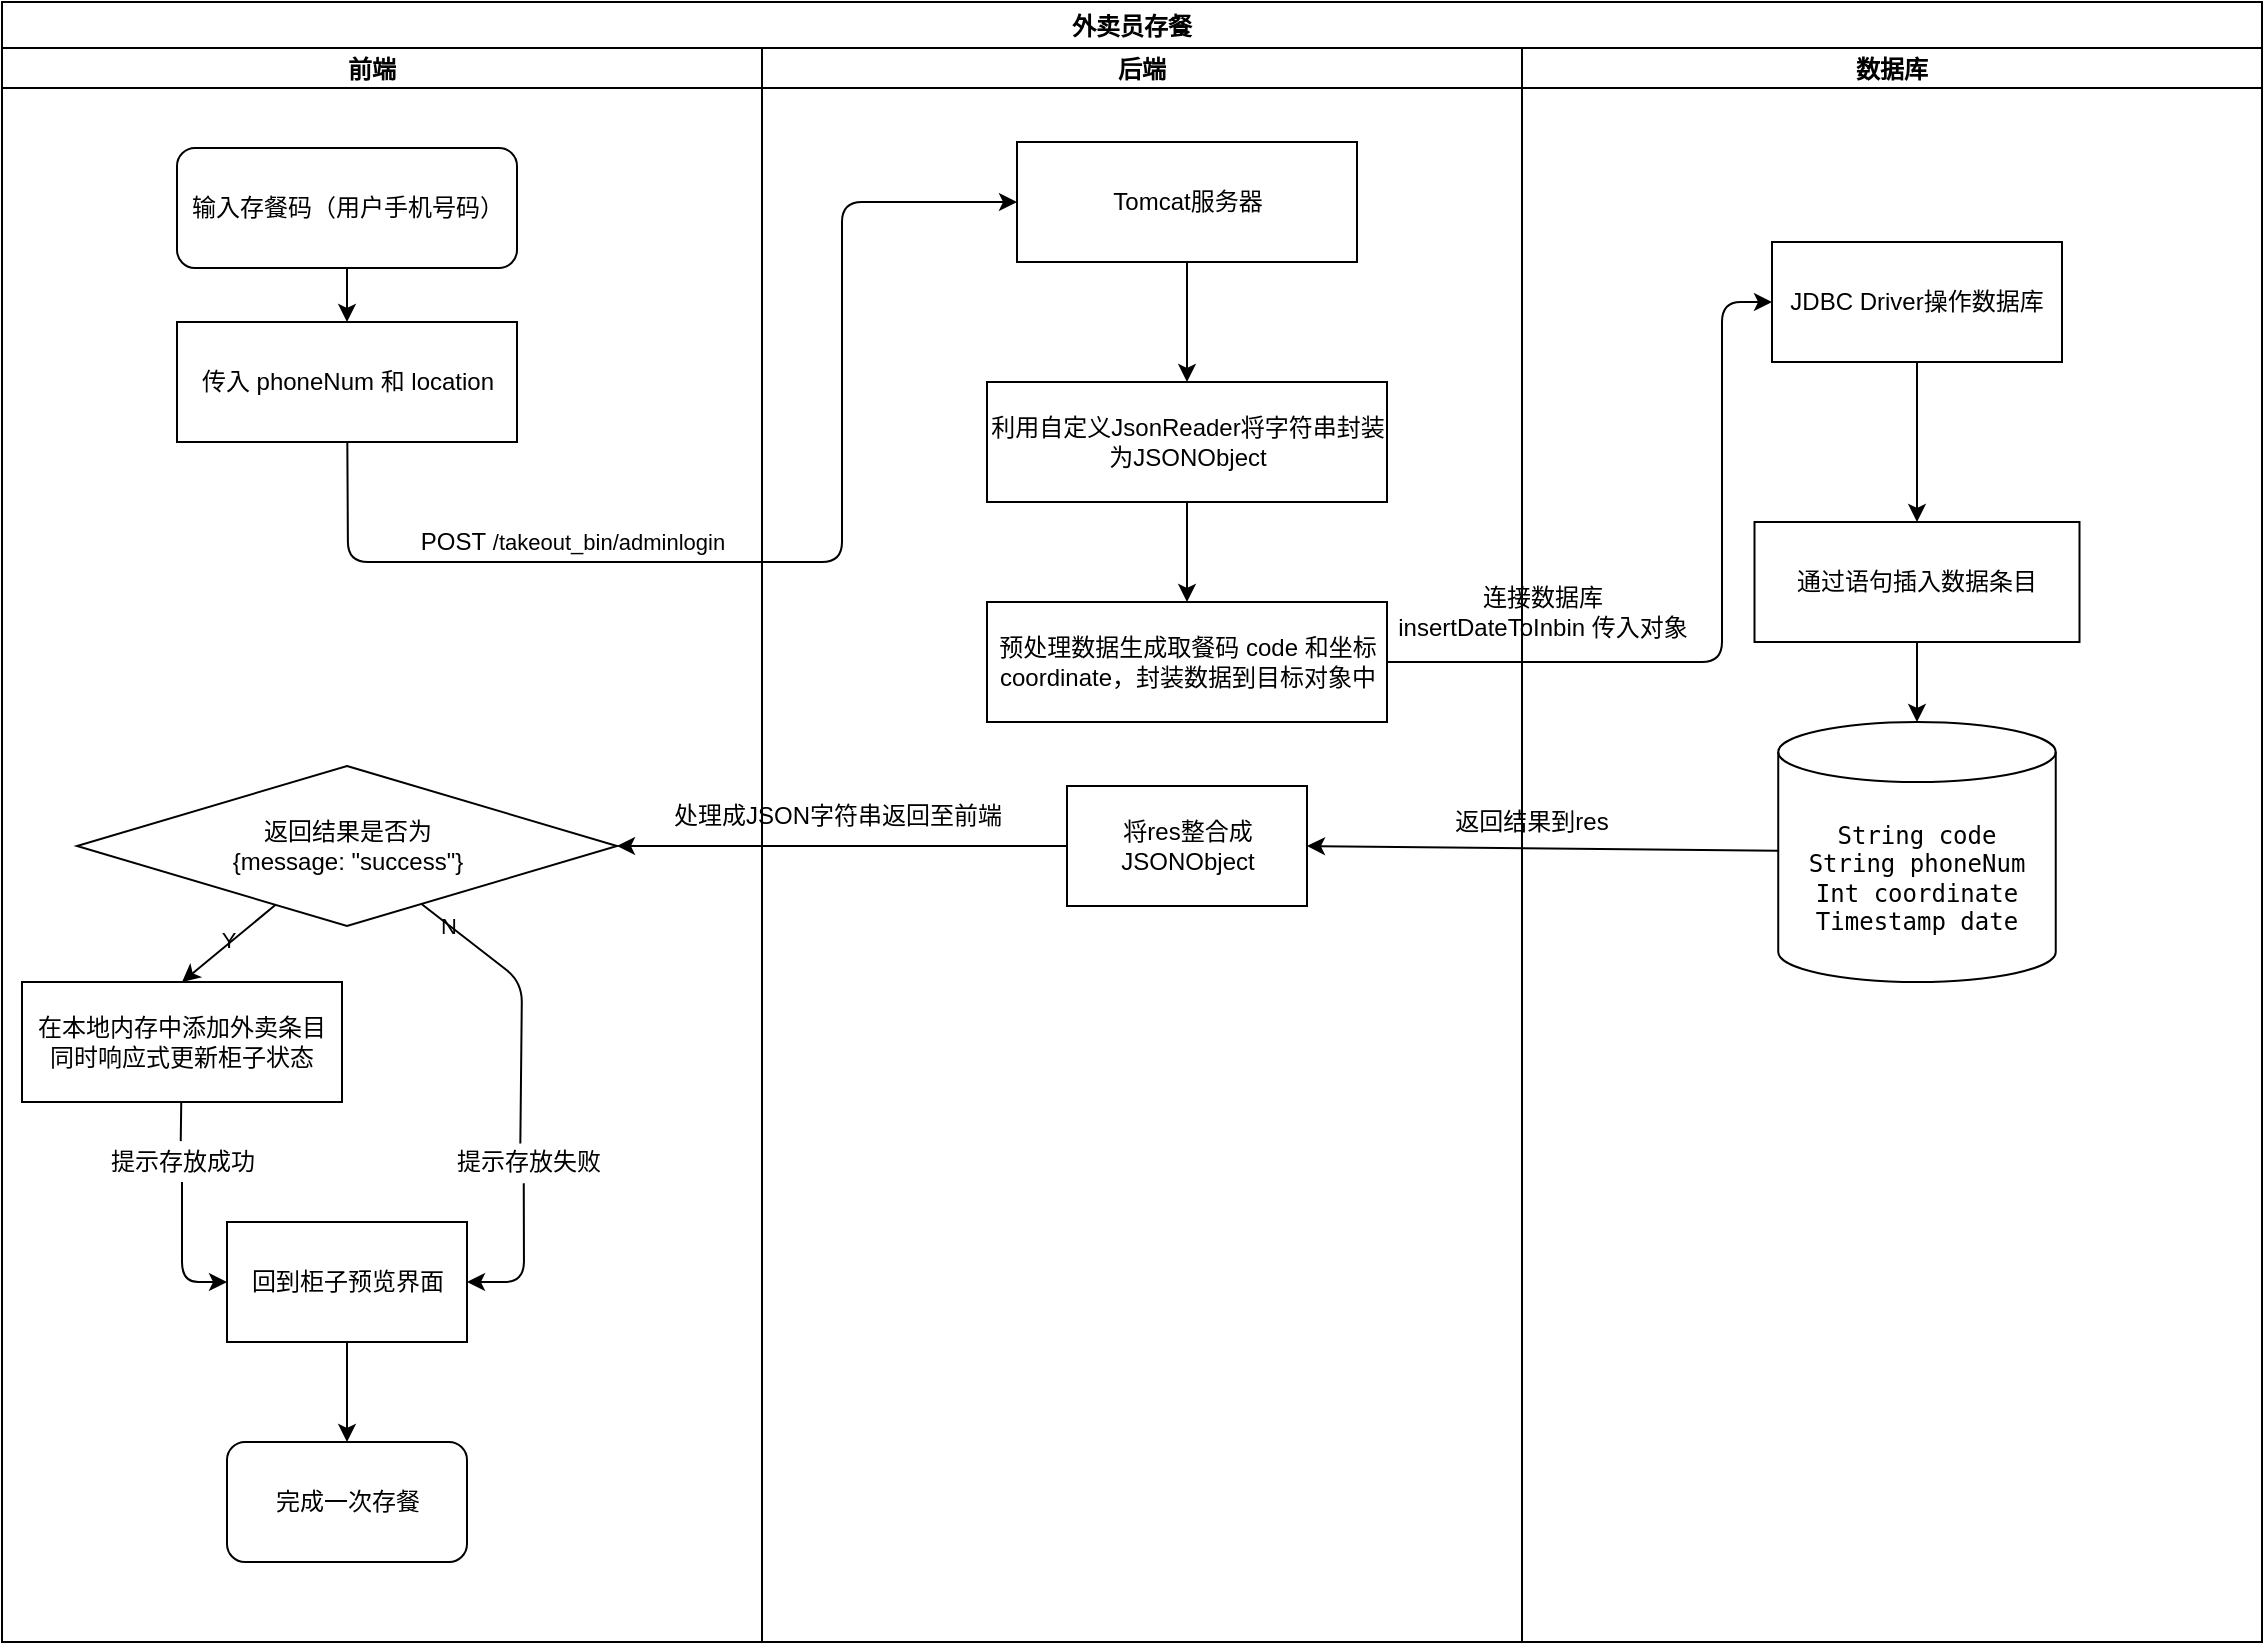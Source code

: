 <mxfile>
    <diagram id="zVZU2J7hUt9e1Otj8FAy" name="第 1 页">
        <mxGraphModel dx="345" dy="284" grid="1" gridSize="10" guides="1" tooltips="1" connect="1" arrows="1" fold="1" page="1" pageScale="1" pageWidth="1169" pageHeight="827" math="0" shadow="0">
            <root>
                <mxCell id="0"/>
                <mxCell id="1" parent="0"/>
                <mxCell id="58" value="外卖员存餐" style="swimlane;aspect=fixed;labelBackgroundColor=none;" parent="1" vertex="1">
                    <mxGeometry width="1130" height="820" as="geometry">
                        <mxRectangle x="120" y="30" width="90" height="23" as="alternateBounds"/>
                    </mxGeometry>
                </mxCell>
                <mxCell id="46" value="前端   " style="swimlane;startSize=20;horizontal=1;containerType=tree;fillColor=default;labelBackgroundColor=none;" parent="58" vertex="1">
                    <mxGeometry y="23" width="380" height="797" as="geometry">
                        <mxRectangle y="23" width="70" height="20" as="alternateBounds"/>
                    </mxGeometry>
                </mxCell>
                <mxCell id="94" style="edgeStyle=none;html=1;entryX=0.5;entryY=0;entryDx=0;entryDy=0;labelBackgroundColor=none;" parent="46" source="82" target="91" edge="1">
                    <mxGeometry relative="1" as="geometry"/>
                </mxCell>
                <mxCell id="82" value="输入存餐码（用户手机号码）" style="rounded=1;whiteSpace=wrap;html=1;labelBackgroundColor=none;" parent="46" vertex="1">
                    <mxGeometry x="87.5" y="50" width="170" height="60" as="geometry"/>
                </mxCell>
                <mxCell id="91" value="传入 phoneNum 和 location" style="rounded=0;whiteSpace=wrap;html=1;labelBackgroundColor=none;" parent="46" vertex="1">
                    <mxGeometry x="87.5" y="137" width="170" height="60" as="geometry"/>
                </mxCell>
                <mxCell id="131" value="POST&amp;nbsp;&lt;span style=&quot;font-size: 11px&quot;&gt;/takeout_bin/adminlogin&lt;/span&gt;" style="text;html=1;align=center;verticalAlign=middle;resizable=0;points=[];autosize=1;strokeColor=none;fillColor=none;labelBackgroundColor=none;" parent="46" vertex="1">
                    <mxGeometry x="200" y="237" width="170" height="20" as="geometry"/>
                </mxCell>
                <mxCell id="150" style="edgeStyle=none;html=1;entryX=0;entryY=0.5;entryDx=0;entryDy=0;startArrow=none;labelBackgroundColor=none;" parent="46" source="156" target="149" edge="1">
                    <mxGeometry relative="1" as="geometry">
                        <Array as="points">
                            <mxPoint x="90" y="617"/>
                        </Array>
                    </mxGeometry>
                </mxCell>
                <mxCell id="143" value="在本地内存中添加外卖条目&lt;br&gt;同时响应式更新柜子状态" style="rounded=0;whiteSpace=wrap;html=1;labelBackgroundColor=none;strokeColor=default;fillColor=default;" parent="46" vertex="1">
                    <mxGeometry x="10" y="467" width="160" height="60" as="geometry"/>
                </mxCell>
                <mxCell id="147" style="edgeStyle=none;html=1;entryX=0.5;entryY=0;entryDx=0;entryDy=0;labelBackgroundColor=none;" parent="46" source="146" target="143" edge="1">
                    <mxGeometry relative="1" as="geometry"/>
                </mxCell>
                <mxCell id="148" value="Y&lt;br&gt;" style="edgeLabel;html=1;align=center;verticalAlign=middle;resizable=0;points=[];labelBackgroundColor=none;" parent="147" vertex="1" connectable="0">
                    <mxGeometry x="-0.229" y="3" relative="1" as="geometry">
                        <mxPoint x="-8" as="offset"/>
                    </mxGeometry>
                </mxCell>
                <mxCell id="146" value="返回结果是否为&lt;br&gt;{message: &quot;success&quot;}" style="rhombus;whiteSpace=wrap;html=1;labelBackgroundColor=none;strokeColor=default;fillColor=default;" parent="46" vertex="1">
                    <mxGeometry x="37.5" y="359" width="270" height="80" as="geometry"/>
                </mxCell>
                <mxCell id="154" style="edgeStyle=none;html=1;entryX=0.5;entryY=0;entryDx=0;entryDy=0;labelBackgroundColor=none;" parent="46" source="149" target="153" edge="1">
                    <mxGeometry relative="1" as="geometry"/>
                </mxCell>
                <mxCell id="149" value="回到柜子预览界面" style="whiteSpace=wrap;html=1;labelBackgroundColor=none;strokeColor=default;fillColor=default;" parent="46" vertex="1">
                    <mxGeometry x="112.5" y="587" width="120" height="60" as="geometry"/>
                </mxCell>
                <mxCell id="151" style="edgeStyle=none;html=1;entryX=1;entryY=0.5;entryDx=0;entryDy=0;startArrow=none;exitX=0.482;exitY=1.033;exitDx=0;exitDy=0;exitPerimeter=0;labelBackgroundColor=none;" parent="46" source="158" target="149" edge="1">
                    <mxGeometry relative="1" as="geometry">
                        <Array as="points">
                            <mxPoint x="261" y="617"/>
                        </Array>
                    </mxGeometry>
                </mxCell>
                <mxCell id="153" value="完成一次存餐" style="rounded=1;whiteSpace=wrap;html=1;labelBackgroundColor=none;strokeColor=default;fillColor=default;" parent="46" vertex="1">
                    <mxGeometry x="112.5" y="697" width="120" height="60" as="geometry"/>
                </mxCell>
                <mxCell id="156" value="&lt;span&gt;提示存放成功&lt;/span&gt;" style="text;html=1;align=center;verticalAlign=middle;resizable=0;points=[];autosize=1;strokeColor=none;fillColor=none;labelBackgroundColor=none;" parent="46" vertex="1">
                    <mxGeometry x="45" y="547" width="90" height="20" as="geometry"/>
                </mxCell>
                <mxCell id="157" value="" style="edgeStyle=none;html=1;entryX=0.493;entryY=-0.022;entryDx=0;entryDy=0;endArrow=none;entryPerimeter=0;labelBackgroundColor=none;" parent="46" source="143" target="156" edge="1">
                    <mxGeometry relative="1" as="geometry">
                        <mxPoint x="90.0" y="550.0" as="sourcePoint"/>
                        <mxPoint x="112.5" y="640" as="targetPoint"/>
                        <Array as="points"/>
                    </mxGeometry>
                </mxCell>
                <mxCell id="158" value="&lt;span&gt;提示存放失败&lt;/span&gt;" style="text;html=1;align=center;verticalAlign=middle;resizable=0;points=[];autosize=1;strokeColor=none;fillColor=none;labelBackgroundColor=none;" parent="46" vertex="1">
                    <mxGeometry x="217.5" y="547" width="90" height="20" as="geometry"/>
                </mxCell>
                <mxCell id="159" value="" style="edgeStyle=none;html=1;entryX=0.463;entryY=0.04;entryDx=0;entryDy=0;endArrow=none;entryPerimeter=0;labelBackgroundColor=none;" parent="46" source="146" target="158" edge="1">
                    <mxGeometry relative="1" as="geometry">
                        <mxPoint x="215.564" y="449.24" as="sourcePoint"/>
                        <mxPoint x="232.5" y="640" as="targetPoint"/>
                        <Array as="points">
                            <mxPoint x="260" y="467"/>
                        </Array>
                    </mxGeometry>
                </mxCell>
                <mxCell id="160" value="N" style="edgeLabel;html=1;align=center;verticalAlign=middle;resizable=0;points=[];labelBackgroundColor=none;" parent="159" vertex="1" connectable="0">
                    <mxGeometry x="-0.584" y="-4" relative="1" as="geometry">
                        <mxPoint x="-8" y="-11" as="offset"/>
                    </mxGeometry>
                </mxCell>
                <mxCell id="63" value="后端" style="swimlane;startSize=20;horizontal=1;containerType=tree;labelBackgroundColor=none;" parent="58" vertex="1">
                    <mxGeometry x="380" y="23" width="380" height="797" as="geometry">
                        <mxRectangle x="380" y="23" width="70" height="20" as="alternateBounds"/>
                    </mxGeometry>
                </mxCell>
                <mxCell id="122" style="edgeStyle=none;html=1;entryX=0.5;entryY=0;entryDx=0;entryDy=0;labelBackgroundColor=none;" parent="63" source="113" target="121" edge="1">
                    <mxGeometry relative="1" as="geometry"/>
                </mxCell>
                <mxCell id="113" value="利用自定义JsonReader将字符串封装为JSONObject" style="rounded=0;whiteSpace=wrap;html=1;labelBackgroundColor=none;" parent="63" vertex="1">
                    <mxGeometry x="112.5" y="167" width="200" height="60" as="geometry"/>
                </mxCell>
                <mxCell id="121" value="预处理数据生成取餐码 code 和坐标 coordinate，封装数据到目标对象中" style="rounded=0;whiteSpace=wrap;html=1;labelBackgroundColor=none;" parent="63" vertex="1">
                    <mxGeometry x="112.5" y="277" width="200" height="60" as="geometry"/>
                </mxCell>
                <mxCell id="127" value="将res整合成JSONObject" style="rounded=0;whiteSpace=wrap;html=1;labelBackgroundColor=none;strokeColor=default;fillColor=default;" parent="63" vertex="1">
                    <mxGeometry x="152.5" y="369" width="120" height="60" as="geometry"/>
                </mxCell>
                <mxCell id="96" value="Tomcat服务器" style="rounded=0;whiteSpace=wrap;html=1;labelBackgroundColor=none;" parent="63" vertex="1">
                    <mxGeometry x="127.5" y="47" width="170" height="60" as="geometry"/>
                </mxCell>
                <mxCell id="112" style="edgeStyle=none;html=1;entryX=0.5;entryY=0;entryDx=0;entryDy=0;labelBackgroundColor=none;" parent="63" source="96" target="113" edge="1">
                    <mxGeometry relative="1" as="geometry">
                        <mxPoint x="-207.5" y="220" as="sourcePoint"/>
                    </mxGeometry>
                </mxCell>
                <mxCell id="145" value="处理成JSON字符串返回至前端" style="text;html=1;strokeColor=none;fillColor=none;align=center;verticalAlign=middle;whiteSpace=wrap;rounded=0;labelBackgroundColor=none;" parent="63" vertex="1">
                    <mxGeometry x="-52.5" y="369" width="180" height="30" as="geometry"/>
                </mxCell>
                <mxCell id="68" value="数据库" style="swimlane;startSize=20;horizontal=1;containerType=tree;labelBackgroundColor=none;" parent="58" vertex="1">
                    <mxGeometry x="760" y="23" width="370" height="797" as="geometry">
                        <mxRectangle y="23" width="70" height="20" as="alternateBounds"/>
                    </mxGeometry>
                </mxCell>
                <mxCell id="136" style="edgeStyle=none;html=1;entryX=0.5;entryY=0;entryDx=0;entryDy=0;labelBackgroundColor=none;" parent="68" source="125" target="135" edge="1">
                    <mxGeometry relative="1" as="geometry"/>
                </mxCell>
                <mxCell id="125" value="&lt;span&gt;JDBC Driver操作数据库&lt;/span&gt;" style="rounded=0;whiteSpace=wrap;html=1;labelBackgroundColor=none;strokeColor=default;fillColor=default;" parent="68" vertex="1">
                    <mxGeometry x="125" y="97" width="145" height="60" as="geometry"/>
                </mxCell>
                <mxCell id="128" value="连接数据库&lt;br&gt;insertDateToInbin 传入对象" style="text;html=1;align=center;verticalAlign=middle;resizable=0;points=[];autosize=1;strokeColor=none;fillColor=none;labelBackgroundColor=none;" parent="68" vertex="1">
                    <mxGeometry x="-70" y="267" width="160" height="30" as="geometry"/>
                </mxCell>
                <mxCell id="138" style="edgeStyle=none;html=1;entryX=0.5;entryY=0;entryDx=0;entryDy=0;entryPerimeter=0;labelBackgroundColor=none;" parent="68" source="135" target="137" edge="1">
                    <mxGeometry relative="1" as="geometry"/>
                </mxCell>
                <mxCell id="135" value="通过语句插入数据条目" style="rounded=0;whiteSpace=wrap;html=1;labelBackgroundColor=none;strokeColor=default;fillColor=default;" parent="68" vertex="1">
                    <mxGeometry x="116.25" y="237" width="162.5" height="60" as="geometry"/>
                </mxCell>
                <mxCell id="137" value="&lt;code&gt;String code&lt;br&gt;String phoneNum&lt;br&gt;Int coordinate&lt;br&gt;Timestamp date&lt;br&gt;&lt;/code&gt;" style="shape=cylinder3;whiteSpace=wrap;html=1;boundedLbl=1;backgroundOutline=1;size=15;labelBackgroundColor=none;strokeColor=default;fillColor=default;" parent="68" vertex="1">
                    <mxGeometry x="128.12" y="337" width="138.75" height="130" as="geometry"/>
                </mxCell>
                <mxCell id="142" value="返回结果到res" style="text;html=1;strokeColor=none;fillColor=none;align=center;verticalAlign=middle;whiteSpace=wrap;rounded=0;labelBackgroundColor=none;" parent="68" vertex="1">
                    <mxGeometry x="-40" y="372" width="90" height="30" as="geometry"/>
                </mxCell>
                <mxCell id="126" style="edgeStyle=none;html=1;entryX=0;entryY=0.5;entryDx=0;entryDy=0;labelBackgroundColor=none;" parent="58" source="121" target="125" edge="1">
                    <mxGeometry relative="1" as="geometry">
                        <Array as="points">
                            <mxPoint x="860" y="330"/>
                            <mxPoint x="860" y="150"/>
                        </Array>
                    </mxGeometry>
                </mxCell>
                <mxCell id="132" style="edgeStyle=none;html=1;entryX=0;entryY=0.5;entryDx=0;entryDy=0;labelBackgroundColor=none;" parent="58" source="91" target="96" edge="1">
                    <mxGeometry relative="1" as="geometry">
                        <Array as="points">
                            <mxPoint x="173" y="280"/>
                            <mxPoint x="420" y="280"/>
                            <mxPoint x="420" y="100"/>
                        </Array>
                    </mxGeometry>
                </mxCell>
                <mxCell id="141" style="edgeStyle=none;html=1;entryX=1;entryY=0.5;entryDx=0;entryDy=0;labelBackgroundColor=none;" parent="58" source="137" target="127" edge="1">
                    <mxGeometry relative="1" as="geometry"/>
                </mxCell>
                <mxCell id="144" style="edgeStyle=none;html=1;entryX=1;entryY=0.5;entryDx=0;entryDy=0;labelBackgroundColor=none;" parent="58" source="127" target="146" edge="1">
                    <mxGeometry relative="1" as="geometry"/>
                </mxCell>
            </root>
        </mxGraphModel>
    </diagram>
</mxfile>